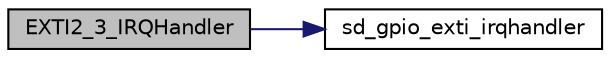 digraph "EXTI2_3_IRQHandler"
{
  edge [fontname="Helvetica",fontsize="10",labelfontname="Helvetica",labelfontsize="10"];
  node [fontname="Helvetica",fontsize="10",shape=record];
  rankdir="LR";
  Node0 [label="EXTI2_3_IRQHandler",height=0.2,width=0.4,color="black", fillcolor="grey75", style="filled", fontcolor="black"];
  Node0 -> Node1 [color="midnightblue",fontsize="10",style="solid",fontname="Helvetica"];
  Node1 [label="sd_gpio_exti_irqhandler",height=0.2,width=0.4,color="black", fillcolor="white", style="filled",URL="$group___s_d___g_p_i_o___functions.html#gad80abe67b4fa71703ee86cfc9c6f98ce",tooltip="Handle EXTI interrupt request. "];
}
